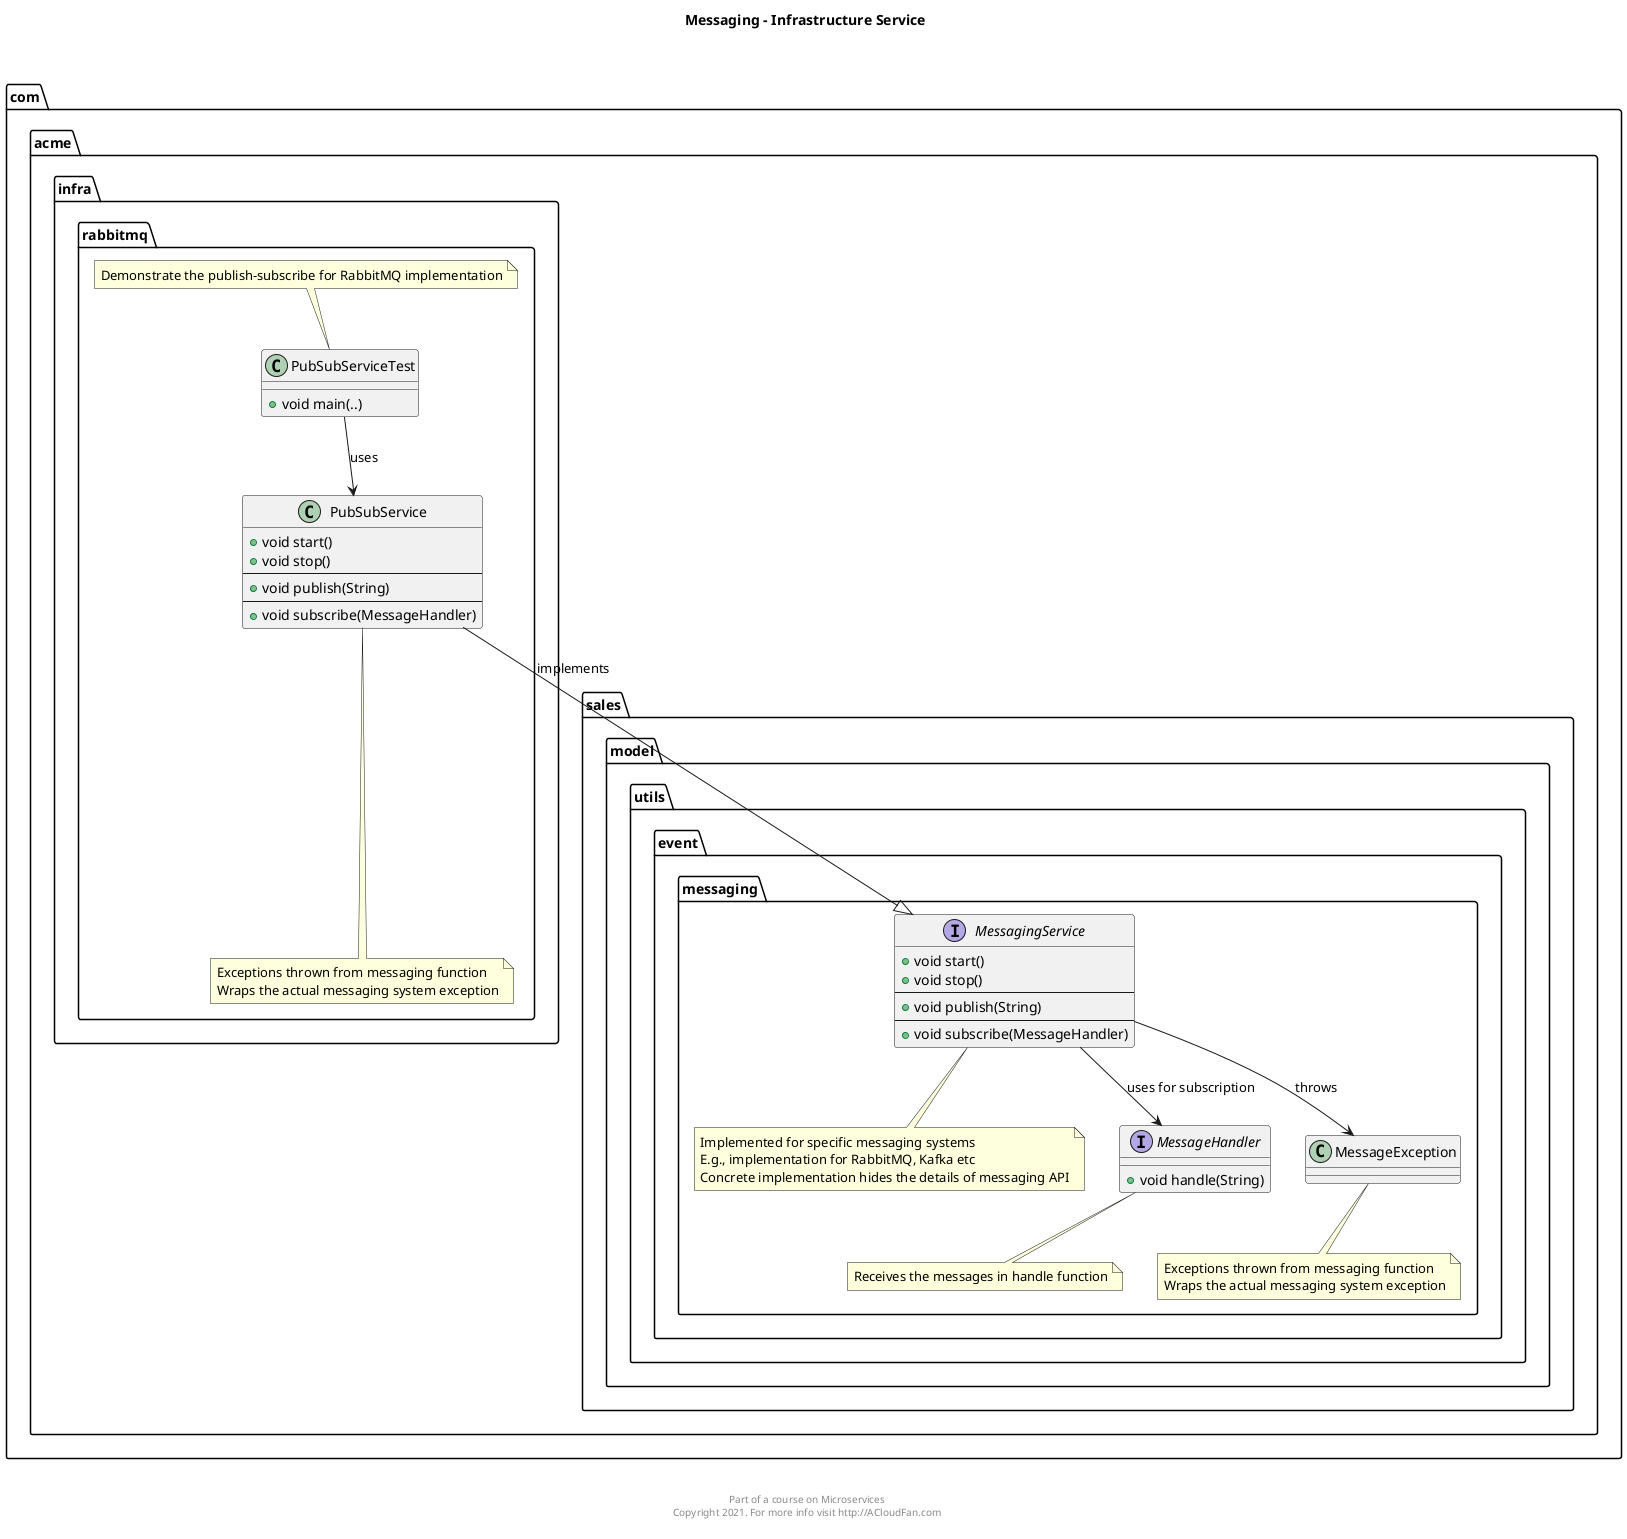 @startuml

top to bottom direction

package com.acme.sales.model.utils.event.messaging {
    interface MessagingService {
        + void start()
        + void stop()
        ---
        + void publish(String)
        ---
        + void subscribe(MessageHandler)
    }
    note bottom of MessagingService
        Implemented for specific messaging systems
        E.g., implementation for RabbitMQ, Kafka etc
        Concrete implementation hides the details of messaging API
    end note

    interface MessageHandler {
        + void handle(String)
    }
    note bottom of MessageHandler
        Receives the messages in handle function
    end note

    class MessageException {
    }
    note bottom of MessageException
        Exceptions thrown from messaging function
        Wraps the actual messaging system exception
    end note
}
MessagingService --> MessageHandler : uses for subscription
MessagingService --> MessageException : throws


package com.acme.infra.rabbitmq {
    class PubSubService {
        + void start()
        + void stop()
        ---
        + void publish(String)
        ---
        + void subscribe(MessageHandler)
    }
    note bottom of PubSubService
        Exceptions thrown from messaging function
        Wraps the actual messaging system exception
    end note

    class PubSubServiceTest {
        + void main(..)
    }
    note top of PubSubServiceTest
        Demonstrate the publish-subscribe for RabbitMQ implementation
    end note
}
PubSubService --|> MessagingService : implements
PubSubServiceTest --> PubSubService : uses


Title   Messaging - Infrastructure Service \n\n
footer \n\n Part of a course on Microservices \n Copyright 2021. For more info visit http://ACloudFan.com \n

@enduml


